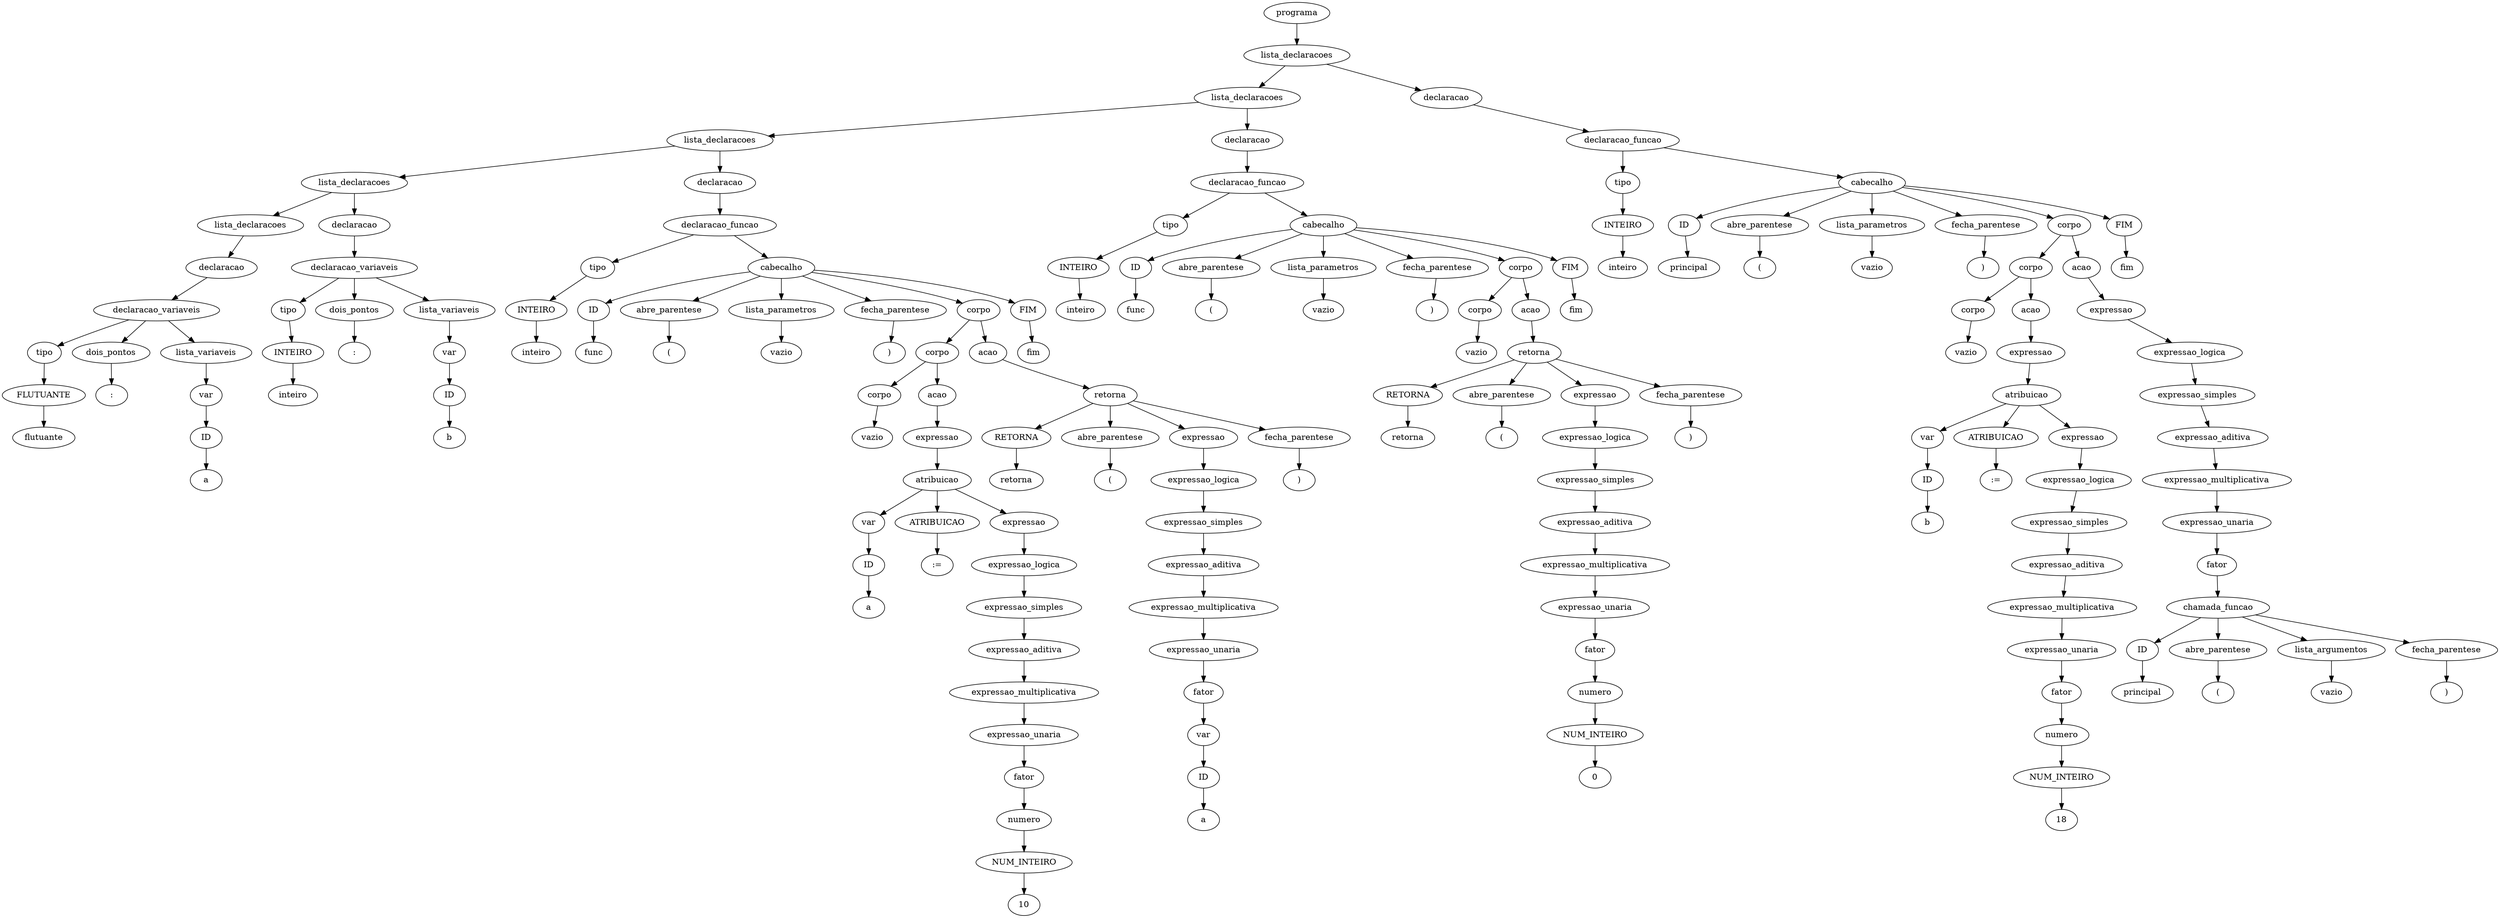 digraph tree {
    "0x7fdace8b8af0" [label="programa"];
    "0x7fdace7f8910" [label="lista_declaracoes"];
    "0x7fdace7f8520" [label="lista_declaracoes"];
    "0x7fdace8b8fd0" [label="lista_declaracoes"];
    "0x7fdace8b8700" [label="lista_declaracoes"];
    "0x7fdace949550" [label="lista_declaracoes"];
    "0x7fdabab248b0" [label="declaracao"];
    "0x7fdace9493a0" [label="declaracao_variaveis"];
    "0x7fdace9494c0" [label="tipo"];
    "0x7fdace949520" [label="FLUTUANTE"];
    "0x7fdace949490" [label="flutuante"];
    "0x7fdace949220" [label="dois_pontos"];
    "0x7fdace8b8790" [label=":"];
    "0x7fdace949280" [label="lista_variaveis"];
    "0x7fdace949430" [label="var"];
    "0x7fdabab24820" [label="ID"];
    "0x7fdace8b8820" [label="a"];
    "0x7fdace8b8640" [label="declaracao"];
    "0x7fdace8b8580" [label="declaracao_variaveis"];
    "0x7fdace8b8850" [label="tipo"];
    "0x7fdace8b85b0" [label="INTEIRO"];
    "0x7fdace8b8730" [label="inteiro"];
    "0x7fdace8b89d0" [label="dois_pontos"];
    "0x7fdace8b8a00" [label=":"];
    "0x7fdace8b86d0" [label="lista_variaveis"];
    "0x7fdace8b85e0" [label="var"];
    "0x7fdace8b8610" [label="ID"];
    "0x7fdace8b8910" [label="b"];
    "0x7fdace8b8a30" [label="declaracao"];
    "0x7fdace8b86a0" [label="declaracao_funcao"];
    "0x7fdace949460" [label="tipo"];
    "0x7fdace9495b0" [label="INTEIRO"];
    "0x7fdace8b8a60" [label="inteiro"];
    "0x7fdace7f8040" [label="cabecalho"];
    "0x7fdace7f86a0" [label="ID"];
    "0x7fdace7f86d0" [label="func"];
    "0x7fdace7f84c0" [label="abre_parentese"];
    "0x7fdace7f8220" [label="("];
    "0x7fdace8b8b80" [label="lista_parametros"];
    "0x7fdace8b8940" [label="vazio"];
    "0x7fdace7f8280" [label="fecha_parentese"];
    "0x7fdace7f8700" [label=")"];
    "0x7fdace7f8460" [label="corpo"];
    "0x7fdace7f8130" [label="corpo"];
    "0x7fdace8b8ca0" [label="corpo"];
    "0x7fdace8b8a90" [label="vazio"];
    "0x7fdace8b8d30" [label="acao"];
    "0x7fdace8b8cd0" [label="expressao"];
    "0x7fdace8b8fa0" [label="atribuicao"];
    "0x7fdace8b8bb0" [label="var"];
    "0x7fdace8b8c10" [label="ID"];
    "0x7fdace8b8d90" [label="a"];
    "0x7fdace7f8070" [label="ATRIBUICAO"];
    "0x7fdace7f8100" [label=":="];
    "0x7fdace8b8f70" [label="expressao"];
    "0x7fdace8b8f40" [label="expressao_logica"];
    "0x7fdace8b8e80" [label="expressao_simples"];
    "0x7fdace8b8e20" [label="expressao_aditiva"];
    "0x7fdace8b8f10" [label="expressao_multiplicativa"];
    "0x7fdace8b8dc0" [label="expressao_unaria"];
    "0x7fdace8b8df0" [label="fator"];
    "0x7fdace8b8c40" [label="numero"];
    "0x7fdace8b8be0" [label="NUM_INTEIRO"];
    "0x7fdace8b8ee0" [label="10"];
    "0x7fdace8b8eb0" [label="acao"];
    "0x7fdace7f8400" [label="retorna"];
    "0x7fdace7f8490" [label="RETORNA"];
    "0x7fdace7f85b0" [label="retorna"];
    "0x7fdace7f85e0" [label="abre_parentese"];
    "0x7fdace7f8610" [label="("];
    "0x7fdace7f83a0" [label="expressao"];
    "0x7fdace7f8340" [label="expressao_logica"];
    "0x7fdace7f82e0" [label="expressao_simples"];
    "0x7fdace7f81c0" [label="expressao_aditiva"];
    "0x7fdace8b8d00" [label="expressao_multiplicativa"];
    "0x7fdace7f8160" [label="expressao_unaria"];
    "0x7fdace7f8190" [label="fator"];
    "0x7fdace8b8b20" [label="var"];
    "0x7fdace8b8c70" [label="ID"];
    "0x7fdace8b8d60" [label="a"];
    "0x7fdace7f8640" [label="fecha_parentese"];
    "0x7fdace7f8670" [label=")"];
    "0x7fdace7f8730" [label="FIM"];
    "0x7fdace7f8760" [label="fim"];
    "0x7fdace8b8670" [label="declaracao"];
    "0x7fdace8b8b50" [label="declaracao_funcao"];
    "0x7fdace8b88b0" [label="tipo"];
    "0x7fdace8b8550" [label="INTEIRO"];
    "0x7fdace8b89a0" [label="inteiro"];
    "0x7fdace7f8880" [label="cabecalho"];
    "0x7fdace7f8e20" [label="ID"];
    "0x7fdace7f8e50" [label="func"];
    "0x7fdace7f8c40" [label="abre_parentese"];
    "0x7fdace7f8a00" [label="("];
    "0x7fdace7f8580" [label="lista_parametros"];
    "0x7fdace7f8430" [label="vazio"];
    "0x7fdace7f8a60" [label="fecha_parentese"];
    "0x7fdace7f8e80" [label=")"];
    "0x7fdace7f8be0" [label="corpo"];
    "0x7fdace7f88b0" [label="corpo"];
    "0x7fdace8b8880" [label="vazio"];
    "0x7fdace7f8d00" [label="acao"];
    "0x7fdace7f8b80" [label="retorna"];
    "0x7fdace7f8c10" [label="RETORNA"];
    "0x7fdace7f8d30" [label="retorna"];
    "0x7fdace7f8d60" [label="abre_parentese"];
    "0x7fdace7f8d90" [label="("];
    "0x7fdace7f8b50" [label="expressao"];
    "0x7fdace7f8b20" [label="expressao_logica"];
    "0x7fdace7f8a90" [label="expressao_simples"];
    "0x7fdace7f89a0" [label="expressao_aditiva"];
    "0x7fdace7f8af0" [label="expressao_multiplicativa"];
    "0x7fdace7f88e0" [label="expressao_unaria"];
    "0x7fdace7f8970" [label="fator"];
    "0x7fdace7f8550" [label="numero"];
    "0x7fdace7f87f0" [label="NUM_INTEIRO"];
    "0x7fdace7f8ac0" [label="0"];
    "0x7fdace7f8dc0" [label="fecha_parentese"];
    "0x7fdace7f8df0" [label=")"];
    "0x7fdace7f8eb0" [label="FIM"];
    "0x7fdace7f8ee0" [label="fim"];
    "0x7fdace7f8f40" [label="declaracao"];
    "0x7fdace7f8f10" [label="declaracao_funcao"];
    "0x7fdace8b88e0" [label="tipo"];
    "0x7fdace8b8970" [label="INTEIRO"];
    "0x7fdace8b8ac0" [label="inteiro"];
    "0x7fdace81d100" [label="cabecalho"];
    "0x7fdace81d040" [label="ID"];
    "0x7fdace81d550" [label="principal"];
    "0x7fdace81d8b0" [label="abre_parentese"];
    "0x7fdace81d8e0" [label="("];
    "0x7fdace7f84f0" [label="lista_parametros"];
    "0x7fdace7f8bb0" [label="vazio"];
    "0x7fdace81d910" [label="fecha_parentese"];
    "0x7fdace81d940" [label=")"];
    "0x7fdace81d430" [label="corpo"];
    "0x7fdace81d4c0" [label="corpo"];
    "0x7fdace81d070" [label="corpo"];
    "0x7fdace8b8e50" [label="vazio"];
    "0x7fdace81d3d0" [label="acao"];
    "0x7fdace81d0a0" [label="expressao"];
    "0x7fdace81d370" [label="atribuicao"];
    "0x7fdace7f8cd0" [label="var"];
    "0x7fdace7f8fa0" [label="ID"];
    "0x7fdace81d160" [label="b"];
    "0x7fdace81d400" [label="ATRIBUICAO"];
    "0x7fdace81d490" [label=":="];
    "0x7fdace81d340" [label="expressao"];
    "0x7fdace81d310" [label="expressao_logica"];
    "0x7fdace81d250" [label="expressao_simples"];
    "0x7fdace81d1f0" [label="expressao_aditiva"];
    "0x7fdace81d2e0" [label="expressao_multiplicativa"];
    "0x7fdace81d190" [label="expressao_unaria"];
    "0x7fdace81d1c0" [label="fator"];
    "0x7fdace7f8fd0" [label="numero"];
    "0x7fdace7f8c70" [label="NUM_INTEIRO"];
    "0x7fdace81d2b0" [label="18"];
    "0x7fdace81d3a0" [label="acao"];
    "0x7fdace81d220" [label="expressao"];
    "0x7fdace81d7c0" [label="expressao_logica"];
    "0x7fdace81d610" [label="expressao_simples"];
    "0x7fdace81d280" [label="expressao_aditiva"];
    "0x7fdace81d790" [label="expressao_multiplicativa"];
    "0x7fdace81d5b0" [label="expressao_unaria"];
    "0x7fdace81d670" [label="fator"];
    "0x7fdace81d4f0" [label="chamada_funcao"];
    "0x7fdace81d580" [label="ID"];
    "0x7fdace81d6a0" [label="principal"];
    "0x7fdace81d6d0" [label="abre_parentese"];
    "0x7fdace81d700" [label="("];
    "0x7fdace81d0d0" [label="lista_argumentos"];
    "0x7fdace7f8820" [label="vazio"];
    "0x7fdace81d730" [label="fecha_parentese"];
    "0x7fdace81d760" [label=")"];
    "0x7fdace81d970" [label="FIM"];
    "0x7fdace81d9a0" [label="fim"];
    "0x7fdace8b8af0" -> "0x7fdace7f8910";
    "0x7fdace7f8910" -> "0x7fdace7f8520";
    "0x7fdace7f8910" -> "0x7fdace7f8f40";
    "0x7fdace7f8520" -> "0x7fdace8b8fd0";
    "0x7fdace7f8520" -> "0x7fdace8b8670";
    "0x7fdace8b8fd0" -> "0x7fdace8b8700";
    "0x7fdace8b8fd0" -> "0x7fdace8b8a30";
    "0x7fdace8b8700" -> "0x7fdace949550";
    "0x7fdace8b8700" -> "0x7fdace8b8640";
    "0x7fdace949550" -> "0x7fdabab248b0";
    "0x7fdabab248b0" -> "0x7fdace9493a0";
    "0x7fdace9493a0" -> "0x7fdace9494c0";
    "0x7fdace9493a0" -> "0x7fdace949220";
    "0x7fdace9493a0" -> "0x7fdace949280";
    "0x7fdace9494c0" -> "0x7fdace949520";
    "0x7fdace949520" -> "0x7fdace949490";
    "0x7fdace949220" -> "0x7fdace8b8790";
    "0x7fdace949280" -> "0x7fdace949430";
    "0x7fdace949430" -> "0x7fdabab24820";
    "0x7fdabab24820" -> "0x7fdace8b8820";
    "0x7fdace8b8640" -> "0x7fdace8b8580";
    "0x7fdace8b8580" -> "0x7fdace8b8850";
    "0x7fdace8b8580" -> "0x7fdace8b89d0";
    "0x7fdace8b8580" -> "0x7fdace8b86d0";
    "0x7fdace8b8850" -> "0x7fdace8b85b0";
    "0x7fdace8b85b0" -> "0x7fdace8b8730";
    "0x7fdace8b89d0" -> "0x7fdace8b8a00";
    "0x7fdace8b86d0" -> "0x7fdace8b85e0";
    "0x7fdace8b85e0" -> "0x7fdace8b8610";
    "0x7fdace8b8610" -> "0x7fdace8b8910";
    "0x7fdace8b8a30" -> "0x7fdace8b86a0";
    "0x7fdace8b86a0" -> "0x7fdace949460";
    "0x7fdace8b86a0" -> "0x7fdace7f8040";
    "0x7fdace949460" -> "0x7fdace9495b0";
    "0x7fdace9495b0" -> "0x7fdace8b8a60";
    "0x7fdace7f8040" -> "0x7fdace7f86a0";
    "0x7fdace7f8040" -> "0x7fdace7f84c0";
    "0x7fdace7f8040" -> "0x7fdace8b8b80";
    "0x7fdace7f8040" -> "0x7fdace7f8280";
    "0x7fdace7f8040" -> "0x7fdace7f8460";
    "0x7fdace7f8040" -> "0x7fdace7f8730";
    "0x7fdace7f86a0" -> "0x7fdace7f86d0";
    "0x7fdace7f84c0" -> "0x7fdace7f8220";
    "0x7fdace8b8b80" -> "0x7fdace8b8940";
    "0x7fdace7f8280" -> "0x7fdace7f8700";
    "0x7fdace7f8460" -> "0x7fdace7f8130";
    "0x7fdace7f8460" -> "0x7fdace8b8eb0";
    "0x7fdace7f8130" -> "0x7fdace8b8ca0";
    "0x7fdace7f8130" -> "0x7fdace8b8d30";
    "0x7fdace8b8ca0" -> "0x7fdace8b8a90";
    "0x7fdace8b8d30" -> "0x7fdace8b8cd0";
    "0x7fdace8b8cd0" -> "0x7fdace8b8fa0";
    "0x7fdace8b8fa0" -> "0x7fdace8b8bb0";
    "0x7fdace8b8fa0" -> "0x7fdace7f8070";
    "0x7fdace8b8fa0" -> "0x7fdace8b8f70";
    "0x7fdace8b8bb0" -> "0x7fdace8b8c10";
    "0x7fdace8b8c10" -> "0x7fdace8b8d90";
    "0x7fdace7f8070" -> "0x7fdace7f8100";
    "0x7fdace8b8f70" -> "0x7fdace8b8f40";
    "0x7fdace8b8f40" -> "0x7fdace8b8e80";
    "0x7fdace8b8e80" -> "0x7fdace8b8e20";
    "0x7fdace8b8e20" -> "0x7fdace8b8f10";
    "0x7fdace8b8f10" -> "0x7fdace8b8dc0";
    "0x7fdace8b8dc0" -> "0x7fdace8b8df0";
    "0x7fdace8b8df0" -> "0x7fdace8b8c40";
    "0x7fdace8b8c40" -> "0x7fdace8b8be0";
    "0x7fdace8b8be0" -> "0x7fdace8b8ee0";
    "0x7fdace8b8eb0" -> "0x7fdace7f8400";
    "0x7fdace7f8400" -> "0x7fdace7f8490";
    "0x7fdace7f8400" -> "0x7fdace7f85e0";
    "0x7fdace7f8400" -> "0x7fdace7f83a0";
    "0x7fdace7f8400" -> "0x7fdace7f8640";
    "0x7fdace7f8490" -> "0x7fdace7f85b0";
    "0x7fdace7f85e0" -> "0x7fdace7f8610";
    "0x7fdace7f83a0" -> "0x7fdace7f8340";
    "0x7fdace7f8340" -> "0x7fdace7f82e0";
    "0x7fdace7f82e0" -> "0x7fdace7f81c0";
    "0x7fdace7f81c0" -> "0x7fdace8b8d00";
    "0x7fdace8b8d00" -> "0x7fdace7f8160";
    "0x7fdace7f8160" -> "0x7fdace7f8190";
    "0x7fdace7f8190" -> "0x7fdace8b8b20";
    "0x7fdace8b8b20" -> "0x7fdace8b8c70";
    "0x7fdace8b8c70" -> "0x7fdace8b8d60";
    "0x7fdace7f8640" -> "0x7fdace7f8670";
    "0x7fdace7f8730" -> "0x7fdace7f8760";
    "0x7fdace8b8670" -> "0x7fdace8b8b50";
    "0x7fdace8b8b50" -> "0x7fdace8b88b0";
    "0x7fdace8b8b50" -> "0x7fdace7f8880";
    "0x7fdace8b88b0" -> "0x7fdace8b8550";
    "0x7fdace8b8550" -> "0x7fdace8b89a0";
    "0x7fdace7f8880" -> "0x7fdace7f8e20";
    "0x7fdace7f8880" -> "0x7fdace7f8c40";
    "0x7fdace7f8880" -> "0x7fdace7f8580";
    "0x7fdace7f8880" -> "0x7fdace7f8a60";
    "0x7fdace7f8880" -> "0x7fdace7f8be0";
    "0x7fdace7f8880" -> "0x7fdace7f8eb0";
    "0x7fdace7f8e20" -> "0x7fdace7f8e50";
    "0x7fdace7f8c40" -> "0x7fdace7f8a00";
    "0x7fdace7f8580" -> "0x7fdace7f8430";
    "0x7fdace7f8a60" -> "0x7fdace7f8e80";
    "0x7fdace7f8be0" -> "0x7fdace7f88b0";
    "0x7fdace7f8be0" -> "0x7fdace7f8d00";
    "0x7fdace7f88b0" -> "0x7fdace8b8880";
    "0x7fdace7f8d00" -> "0x7fdace7f8b80";
    "0x7fdace7f8b80" -> "0x7fdace7f8c10";
    "0x7fdace7f8b80" -> "0x7fdace7f8d60";
    "0x7fdace7f8b80" -> "0x7fdace7f8b50";
    "0x7fdace7f8b80" -> "0x7fdace7f8dc0";
    "0x7fdace7f8c10" -> "0x7fdace7f8d30";
    "0x7fdace7f8d60" -> "0x7fdace7f8d90";
    "0x7fdace7f8b50" -> "0x7fdace7f8b20";
    "0x7fdace7f8b20" -> "0x7fdace7f8a90";
    "0x7fdace7f8a90" -> "0x7fdace7f89a0";
    "0x7fdace7f89a0" -> "0x7fdace7f8af0";
    "0x7fdace7f8af0" -> "0x7fdace7f88e0";
    "0x7fdace7f88e0" -> "0x7fdace7f8970";
    "0x7fdace7f8970" -> "0x7fdace7f8550";
    "0x7fdace7f8550" -> "0x7fdace7f87f0";
    "0x7fdace7f87f0" -> "0x7fdace7f8ac0";
    "0x7fdace7f8dc0" -> "0x7fdace7f8df0";
    "0x7fdace7f8eb0" -> "0x7fdace7f8ee0";
    "0x7fdace7f8f40" -> "0x7fdace7f8f10";
    "0x7fdace7f8f10" -> "0x7fdace8b88e0";
    "0x7fdace7f8f10" -> "0x7fdace81d100";
    "0x7fdace8b88e0" -> "0x7fdace8b8970";
    "0x7fdace8b8970" -> "0x7fdace8b8ac0";
    "0x7fdace81d100" -> "0x7fdace81d040";
    "0x7fdace81d100" -> "0x7fdace81d8b0";
    "0x7fdace81d100" -> "0x7fdace7f84f0";
    "0x7fdace81d100" -> "0x7fdace81d910";
    "0x7fdace81d100" -> "0x7fdace81d430";
    "0x7fdace81d100" -> "0x7fdace81d970";
    "0x7fdace81d040" -> "0x7fdace81d550";
    "0x7fdace81d8b0" -> "0x7fdace81d8e0";
    "0x7fdace7f84f0" -> "0x7fdace7f8bb0";
    "0x7fdace81d910" -> "0x7fdace81d940";
    "0x7fdace81d430" -> "0x7fdace81d4c0";
    "0x7fdace81d430" -> "0x7fdace81d3a0";
    "0x7fdace81d4c0" -> "0x7fdace81d070";
    "0x7fdace81d4c0" -> "0x7fdace81d3d0";
    "0x7fdace81d070" -> "0x7fdace8b8e50";
    "0x7fdace81d3d0" -> "0x7fdace81d0a0";
    "0x7fdace81d0a0" -> "0x7fdace81d370";
    "0x7fdace81d370" -> "0x7fdace7f8cd0";
    "0x7fdace81d370" -> "0x7fdace81d400";
    "0x7fdace81d370" -> "0x7fdace81d340";
    "0x7fdace7f8cd0" -> "0x7fdace7f8fa0";
    "0x7fdace7f8fa0" -> "0x7fdace81d160";
    "0x7fdace81d400" -> "0x7fdace81d490";
    "0x7fdace81d340" -> "0x7fdace81d310";
    "0x7fdace81d310" -> "0x7fdace81d250";
    "0x7fdace81d250" -> "0x7fdace81d1f0";
    "0x7fdace81d1f0" -> "0x7fdace81d2e0";
    "0x7fdace81d2e0" -> "0x7fdace81d190";
    "0x7fdace81d190" -> "0x7fdace81d1c0";
    "0x7fdace81d1c0" -> "0x7fdace7f8fd0";
    "0x7fdace7f8fd0" -> "0x7fdace7f8c70";
    "0x7fdace7f8c70" -> "0x7fdace81d2b0";
    "0x7fdace81d3a0" -> "0x7fdace81d220";
    "0x7fdace81d220" -> "0x7fdace81d7c0";
    "0x7fdace81d7c0" -> "0x7fdace81d610";
    "0x7fdace81d610" -> "0x7fdace81d280";
    "0x7fdace81d280" -> "0x7fdace81d790";
    "0x7fdace81d790" -> "0x7fdace81d5b0";
    "0x7fdace81d5b0" -> "0x7fdace81d670";
    "0x7fdace81d670" -> "0x7fdace81d4f0";
    "0x7fdace81d4f0" -> "0x7fdace81d580";
    "0x7fdace81d4f0" -> "0x7fdace81d6d0";
    "0x7fdace81d4f0" -> "0x7fdace81d0d0";
    "0x7fdace81d4f0" -> "0x7fdace81d730";
    "0x7fdace81d580" -> "0x7fdace81d6a0";
    "0x7fdace81d6d0" -> "0x7fdace81d700";
    "0x7fdace81d0d0" -> "0x7fdace7f8820";
    "0x7fdace81d730" -> "0x7fdace81d760";
    "0x7fdace81d970" -> "0x7fdace81d9a0";
}
